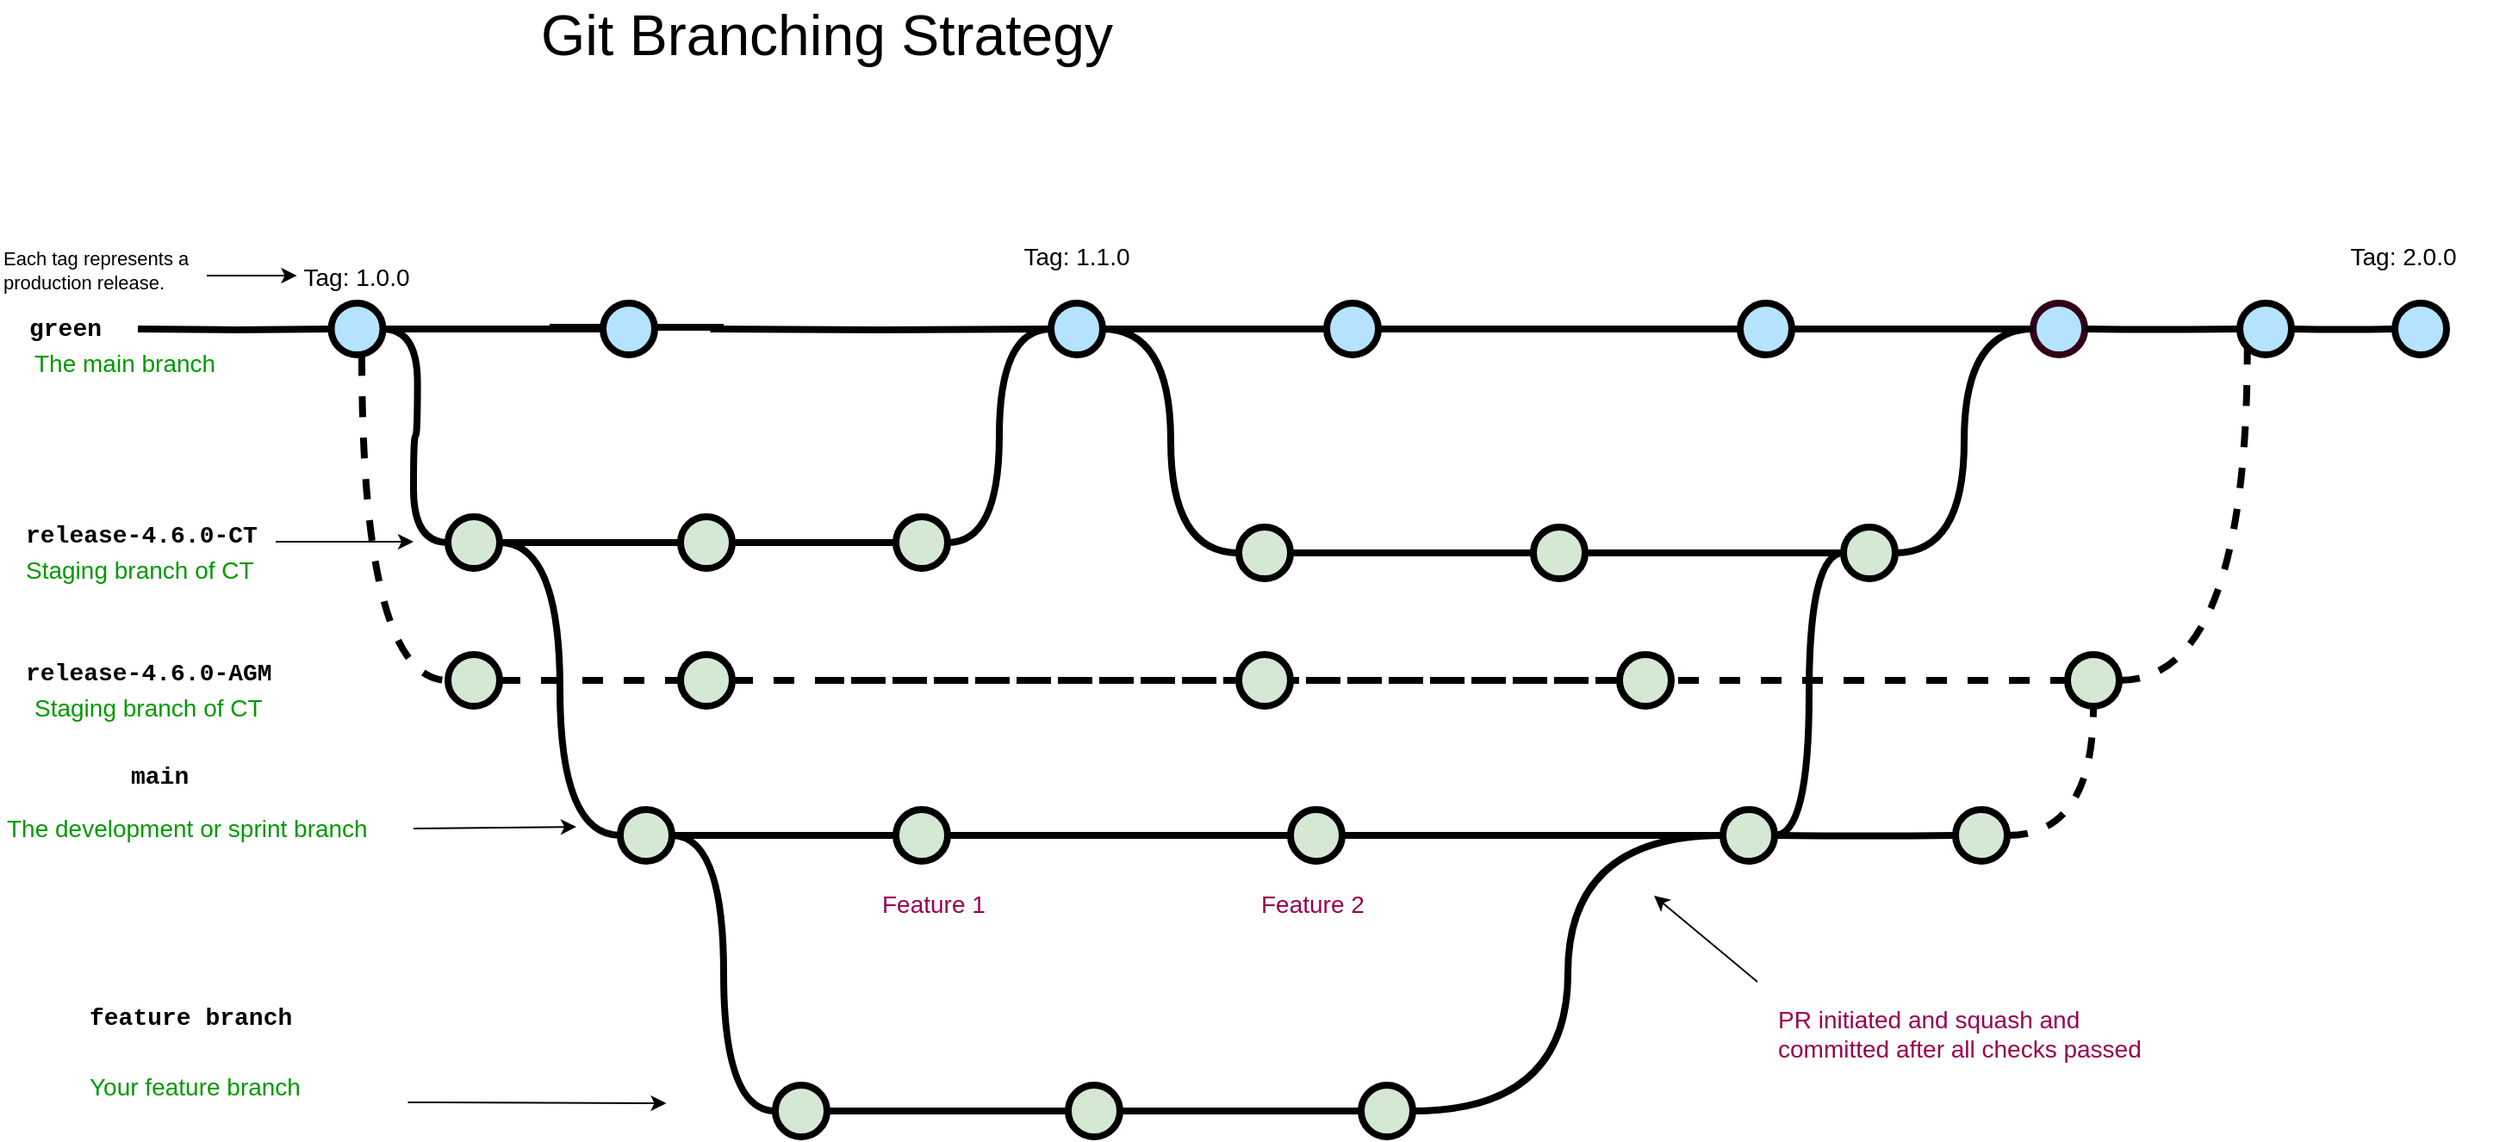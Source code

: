 <mxfile version="18.0.8" type="github"><diagram id="92qgGHZedwL5Q1Y-DCkX" name="Page-1"><mxGraphModel dx="1186" dy="708" grid="1" gridSize="10" guides="1" tooltips="1" connect="1" arrows="1" fold="1" page="1" pageScale="1" pageWidth="850" pageHeight="1100" math="0" shadow="0"><root><mxCell id="0"/><mxCell id="1" parent="0"/><mxCell id="0Go4OFcbjEMBf_jbjGhI-2" value="" style="edgeStyle=orthogonalEdgeStyle;rounded=0;html=1;jettySize=auto;orthogonalLoop=1;plain-blue;endArrow=none;endFill=0;strokeWidth=4;strokeColor=#000000;startArrow=none;" edge="1" parent="1" source="0Go4OFcbjEMBf_jbjGhI-129"><mxGeometry x="252.25" y="231" as="geometry"><mxPoint x="450" y="230" as="targetPoint"/><Array as="points"><mxPoint x="351" y="231"/><mxPoint x="351" y="230"/></Array></mxGeometry></mxCell><mxCell id="0Go4OFcbjEMBf_jbjGhI-3" style="edgeStyle=orthogonalEdgeStyle;curved=1;rounded=0;html=1;exitX=1;exitY=0.5;exitPerimeter=0;entryX=0;entryY=0.5;entryPerimeter=0;endArrow=none;endFill=0;jettySize=auto;orthogonalLoop=1;strokeWidth=4;fontSize=15;" edge="1" parent="1" source="0Go4OFcbjEMBf_jbjGhI-4" target="0Go4OFcbjEMBf_jbjGhI-12"><mxGeometry relative="1" as="geometry"/></mxCell><mxCell id="0Go4OFcbjEMBf_jbjGhI-4" value="" style="verticalLabelPosition=bottom;verticalAlign=top;html=1;strokeWidth=4;shape=mxgraph.flowchart.on-page_reference;plain-blue;gradientColor=none;fillColor=#B5E3Fe;strokeColor=#000000;" vertex="1" parent="1"><mxGeometry x="222.25" y="216" width="30" height="30" as="geometry"/></mxCell><mxCell id="0Go4OFcbjEMBf_jbjGhI-5" value="" style="edgeStyle=orthogonalEdgeStyle;curved=1;rounded=0;orthogonalLoop=1;jettySize=auto;html=1;endArrow=none;endFill=0;strokeWidth=4;entryX=0;entryY=0.5;entryDx=0;entryDy=0;entryPerimeter=0;startArrow=none;" edge="1" parent="1" source="0Go4OFcbjEMBf_jbjGhI-127" target="0Go4OFcbjEMBf_jbjGhI-8"><mxGeometry relative="1" as="geometry"><mxPoint x="694.5" y="231" as="targetPoint"/></mxGeometry></mxCell><mxCell id="0Go4OFcbjEMBf_jbjGhI-6" style="edgeStyle=orthogonalEdgeStyle;curved=1;rounded=0;orthogonalLoop=1;jettySize=auto;html=1;exitX=1;exitY=0.5;exitDx=0;exitDy=0;exitPerimeter=0;entryX=0;entryY=0.5;entryDx=0;entryDy=0;entryPerimeter=0;endArrow=none;endFill=0;strokeWidth=4;fontFamily=Courier New;fontColor=#009900;" edge="1" parent="1" source="0Go4OFcbjEMBf_jbjGhI-7" target="0Go4OFcbjEMBf_jbjGhI-44"><mxGeometry relative="1" as="geometry"/></mxCell><mxCell id="0Go4OFcbjEMBf_jbjGhI-7" value="" style="verticalLabelPosition=bottom;verticalAlign=top;html=1;strokeWidth=4;shape=mxgraph.flowchart.on-page_reference;plain-blue;gradientColor=none;strokeColor=#000000;fillColor=#B5E3FE;" vertex="1" parent="1"><mxGeometry x="640" y="216" width="30" height="30" as="geometry"/></mxCell><mxCell id="0Go4OFcbjEMBf_jbjGhI-8" value="" style="verticalLabelPosition=bottom;verticalAlign=top;html=1;strokeWidth=4;shape=mxgraph.flowchart.on-page_reference;plain-blue;gradientColor=none;strokeColor=#33001A;fillColor=#B5E3FE;" vertex="1" parent="1"><mxGeometry x="1210" y="216" width="30" height="30" as="geometry"/></mxCell><mxCell id="0Go4OFcbjEMBf_jbjGhI-9" value="" style="edgeStyle=orthogonalEdgeStyle;rounded=0;html=1;jettySize=auto;orthogonalLoop=1;strokeWidth=4;endArrow=none;endFill=0;" edge="1" parent="1" target="0Go4OFcbjEMBf_jbjGhI-4"><mxGeometry x="152.25" y="231" as="geometry"><mxPoint x="110" y="231" as="sourcePoint"/></mxGeometry></mxCell><mxCell id="0Go4OFcbjEMBf_jbjGhI-10" value="green" style="text;html=1;strokeColor=none;fillColor=none;align=center;verticalAlign=middle;whiteSpace=wrap;overflow=hidden;fontSize=14;fontStyle=1;fontFamily=Courier New;" vertex="1" parent="1"><mxGeometry x="43" y="210" width="50" height="42" as="geometry"/></mxCell><mxCell id="0Go4OFcbjEMBf_jbjGhI-11" style="edgeStyle=orthogonalEdgeStyle;curved=1;rounded=0;html=1;exitX=1;exitY=0.5;exitPerimeter=0;endArrow=none;endFill=0;jettySize=auto;orthogonalLoop=1;strokeWidth=4;fontSize=15;" edge="1" parent="1" source="0Go4OFcbjEMBf_jbjGhI-12" target="0Go4OFcbjEMBf_jbjGhI-14"><mxGeometry relative="1" as="geometry"/></mxCell><mxCell id="0Go4OFcbjEMBf_jbjGhI-12" value="" style="verticalLabelPosition=bottom;verticalAlign=top;html=1;strokeWidth=4;shape=mxgraph.flowchart.on-page_reference;plain-purple;gradientColor=none;strokeColor=#000000;fillColor=#D5E8D4;" vertex="1" parent="1"><mxGeometry x="290" y="340" width="30" height="30" as="geometry"/></mxCell><mxCell id="0Go4OFcbjEMBf_jbjGhI-13" style="edgeStyle=orthogonalEdgeStyle;curved=1;rounded=0;html=1;exitX=1;exitY=0.5;exitPerimeter=0;entryX=0;entryY=0.5;entryPerimeter=0;endArrow=none;endFill=0;jettySize=auto;orthogonalLoop=1;strokeWidth=4;fontSize=15;" edge="1" parent="1" source="0Go4OFcbjEMBf_jbjGhI-14" target="0Go4OFcbjEMBf_jbjGhI-16"><mxGeometry relative="1" as="geometry"/></mxCell><mxCell id="0Go4OFcbjEMBf_jbjGhI-14" value="" style="verticalLabelPosition=bottom;verticalAlign=top;html=1;strokeWidth=4;shape=mxgraph.flowchart.on-page_reference;plain-purple;gradientColor=none;strokeColor=#000000;fillColor=#D5E8D4;" vertex="1" parent="1"><mxGeometry x="425" y="340" width="30" height="30" as="geometry"/></mxCell><mxCell id="0Go4OFcbjEMBf_jbjGhI-15" style="edgeStyle=orthogonalEdgeStyle;curved=1;rounded=0;html=1;exitX=1;exitY=0.5;exitPerimeter=0;entryX=0;entryY=0.5;entryPerimeter=0;endArrow=none;endFill=0;jettySize=auto;orthogonalLoop=1;strokeWidth=4;fontSize=15;" edge="1" parent="1" source="0Go4OFcbjEMBf_jbjGhI-16" target="0Go4OFcbjEMBf_jbjGhI-7"><mxGeometry relative="1" as="geometry"/></mxCell><mxCell id="0Go4OFcbjEMBf_jbjGhI-16" value="" style="verticalLabelPosition=bottom;verticalAlign=top;html=1;strokeWidth=4;shape=mxgraph.flowchart.on-page_reference;plain-purple;gradientColor=none;strokeColor=#000000;fillColor=#D5E8D4;" vertex="1" parent="1"><mxGeometry x="550" y="340" width="30" height="30" as="geometry"/></mxCell><mxCell id="0Go4OFcbjEMBf_jbjGhI-17" value="release-4.6.0-CT" style="text;html=1;strokeColor=none;fillColor=none;align=left;verticalAlign=middle;whiteSpace=wrap;overflow=hidden;fontSize=14;fontStyle=1;fontFamily=Courier New;" vertex="1" parent="1"><mxGeometry x="43" y="340" width="240" height="20" as="geometry"/></mxCell><mxCell id="0Go4OFcbjEMBf_jbjGhI-18" value="" style="edgeStyle=orthogonalEdgeStyle;rounded=0;orthogonalLoop=1;jettySize=auto;html=1;endArrow=none;endFill=0;strokeWidth=4;" edge="1" parent="1" source="0Go4OFcbjEMBf_jbjGhI-21" target="0Go4OFcbjEMBf_jbjGhI-23"><mxGeometry relative="1" as="geometry"><Array as="points"><mxPoint x="490" y="525"/><mxPoint x="490" y="525"/></Array></mxGeometry></mxCell><mxCell id="0Go4OFcbjEMBf_jbjGhI-19" style="edgeStyle=orthogonalEdgeStyle;rounded=0;orthogonalLoop=1;jettySize=auto;html=1;entryX=1;entryY=0.5;entryDx=0;entryDy=0;entryPerimeter=0;endArrow=none;endFill=0;strokeWidth=4;curved=1;" edge="1" parent="1" source="0Go4OFcbjEMBf_jbjGhI-21" target="0Go4OFcbjEMBf_jbjGhI-12"><mxGeometry relative="1" as="geometry"/></mxCell><mxCell id="0Go4OFcbjEMBf_jbjGhI-20" style="edgeStyle=orthogonalEdgeStyle;curved=1;rounded=0;orthogonalLoop=1;jettySize=auto;html=1;exitX=1;exitY=0.5;exitDx=0;exitDy=0;exitPerimeter=0;entryX=0;entryY=0.5;entryDx=0;entryDy=0;entryPerimeter=0;endArrow=none;endFill=0;strokeWidth=4;fontFamily=Courier New;fontColor=#009900;" edge="1" parent="1" source="0Go4OFcbjEMBf_jbjGhI-21" target="0Go4OFcbjEMBf_jbjGhI-30"><mxGeometry relative="1" as="geometry"/></mxCell><mxCell id="0Go4OFcbjEMBf_jbjGhI-21" value="" style="verticalLabelPosition=bottom;verticalAlign=top;html=1;strokeWidth=4;shape=mxgraph.flowchart.on-page_reference;plain-purple;gradientColor=none;strokeColor=#000000;fillColor=#D5E8D4;" vertex="1" parent="1"><mxGeometry x="390" y="510" width="30" height="30" as="geometry"/></mxCell><mxCell id="0Go4OFcbjEMBf_jbjGhI-22" value="" style="edgeStyle=orthogonalEdgeStyle;curved=1;rounded=0;orthogonalLoop=1;jettySize=auto;html=1;endArrow=none;endFill=0;strokeWidth=4;" edge="1" parent="1" source="0Go4OFcbjEMBf_jbjGhI-23" target="0Go4OFcbjEMBf_jbjGhI-25"><mxGeometry relative="1" as="geometry"/></mxCell><mxCell id="0Go4OFcbjEMBf_jbjGhI-23" value="" style="verticalLabelPosition=bottom;verticalAlign=top;html=1;strokeWidth=4;shape=mxgraph.flowchart.on-page_reference;plain-purple;gradientColor=none;strokeColor=#000000;fillColor=#D5E8D4;" vertex="1" parent="1"><mxGeometry x="550" y="510" width="30" height="30" as="geometry"/></mxCell><mxCell id="0Go4OFcbjEMBf_jbjGhI-24" value="" style="edgeStyle=orthogonalEdgeStyle;curved=1;rounded=0;orthogonalLoop=1;jettySize=auto;html=1;endArrow=none;endFill=0;strokeWidth=4;fontFamily=Courier New;fontColor=#009900;" edge="1" parent="1" source="0Go4OFcbjEMBf_jbjGhI-25" target="0Go4OFcbjEMBf_jbjGhI-27"><mxGeometry relative="1" as="geometry"/></mxCell><mxCell id="0Go4OFcbjEMBf_jbjGhI-25" value="" style="verticalLabelPosition=bottom;verticalAlign=top;html=1;strokeWidth=4;shape=mxgraph.flowchart.on-page_reference;plain-purple;gradientColor=none;strokeColor=#000000;fillColor=#D5E8D4;" vertex="1" parent="1"><mxGeometry x="779" y="510" width="30" height="30" as="geometry"/></mxCell><mxCell id="0Go4OFcbjEMBf_jbjGhI-26" style="edgeStyle=orthogonalEdgeStyle;curved=1;rounded=0;orthogonalLoop=1;jettySize=auto;html=1;entryX=0;entryY=0.5;entryDx=0;entryDy=0;entryPerimeter=0;endArrow=none;endFill=0;strokeWidth=4;fontFamily=Courier New;fontColor=#009900;" edge="1" parent="1" source="0Go4OFcbjEMBf_jbjGhI-27" target="0Go4OFcbjEMBf_jbjGhI-46"><mxGeometry relative="1" as="geometry"/></mxCell><mxCell id="0Go4OFcbjEMBf_jbjGhI-27" value="" style="verticalLabelPosition=bottom;verticalAlign=top;html=1;strokeWidth=4;shape=mxgraph.flowchart.on-page_reference;plain-purple;gradientColor=none;strokeColor=#000000;fillColor=#D5E8D4;" vertex="1" parent="1"><mxGeometry x="1030" y="510" width="30" height="30" as="geometry"/></mxCell><mxCell id="0Go4OFcbjEMBf_jbjGhI-28" value="main" style="text;html=1;strokeColor=none;fillColor=none;align=left;verticalAlign=middle;whiteSpace=wrap;overflow=hidden;fontSize=14;fontStyle=1;fontFamily=Courier New;" vertex="1" parent="1"><mxGeometry x="104" y="480" width="91" height="20" as="geometry"/></mxCell><mxCell id="0Go4OFcbjEMBf_jbjGhI-29" value="" style="edgeStyle=orthogonalEdgeStyle;rounded=0;orthogonalLoop=1;jettySize=auto;html=1;endArrow=none;endFill=0;strokeWidth=4;startArrow=none;" edge="1" parent="1" source="0Go4OFcbjEMBf_jbjGhI-99" target="0Go4OFcbjEMBf_jbjGhI-32"><mxGeometry relative="1" as="geometry"/></mxCell><mxCell id="0Go4OFcbjEMBf_jbjGhI-30" value="" style="verticalLabelPosition=bottom;verticalAlign=top;html=1;strokeWidth=4;shape=mxgraph.flowchart.on-page_reference;plain-purple;gradientColor=none;strokeColor=#000000;fillColor=#D5E8D4;" vertex="1" parent="1"><mxGeometry x="480" y="670" width="30" height="30" as="geometry"/></mxCell><mxCell id="0Go4OFcbjEMBf_jbjGhI-31" style="edgeStyle=orthogonalEdgeStyle;curved=1;rounded=0;orthogonalLoop=1;jettySize=auto;html=1;exitX=1;exitY=0.5;exitDx=0;exitDy=0;exitPerimeter=0;entryX=0;entryY=0.5;entryDx=0;entryDy=0;entryPerimeter=0;endArrow=none;endFill=0;strokeWidth=4;fontFamily=Courier New;fontColor=#009900;" edge="1" parent="1" source="0Go4OFcbjEMBf_jbjGhI-32" target="0Go4OFcbjEMBf_jbjGhI-27"><mxGeometry relative="1" as="geometry"/></mxCell><mxCell id="0Go4OFcbjEMBf_jbjGhI-32" value="" style="verticalLabelPosition=bottom;verticalAlign=top;html=1;strokeWidth=4;shape=mxgraph.flowchart.on-page_reference;plain-purple;gradientColor=none;strokeColor=#000000;fillColor=#D5E8D4;" vertex="1" parent="1"><mxGeometry x="820" y="670" width="30" height="30" as="geometry"/></mxCell><mxCell id="0Go4OFcbjEMBf_jbjGhI-33" value="feature branch" style="text;html=1;strokeColor=none;fillColor=none;align=left;verticalAlign=middle;whiteSpace=wrap;overflow=hidden;fontSize=14;fontStyle=1;fontFamily=Courier New;" vertex="1" parent="1"><mxGeometry x="80" y="620" width="240" height="20" as="geometry"/></mxCell><mxCell id="0Go4OFcbjEMBf_jbjGhI-34" value="The development or sprint branch" style="text;html=1;strokeColor=none;fillColor=none;align=left;verticalAlign=middle;whiteSpace=wrap;overflow=hidden;fontSize=14;fontStyle=0;fontColor=#009900;" vertex="1" parent="1"><mxGeometry x="32.25" y="510" width="240" height="20" as="geometry"/></mxCell><mxCell id="0Go4OFcbjEMBf_jbjGhI-35" value="Your feature branch" style="text;html=1;strokeColor=none;fillColor=none;align=left;verticalAlign=middle;whiteSpace=wrap;overflow=hidden;fontSize=14;fontStyle=0;fontColor=#009900;" vertex="1" parent="1"><mxGeometry x="80" y="660" width="240" height="20" as="geometry"/></mxCell><mxCell id="0Go4OFcbjEMBf_jbjGhI-36" value="Staging branch of CT&amp;nbsp;" style="text;html=1;strokeColor=none;fillColor=none;align=left;verticalAlign=middle;whiteSpace=wrap;overflow=hidden;fontSize=14;fontStyle=0;fontColor=#009900;" vertex="1" parent="1"><mxGeometry x="43" y="360" width="240" height="20" as="geometry"/></mxCell><mxCell id="0Go4OFcbjEMBf_jbjGhI-37" value="The main branch&lt;br&gt;" style="text;html=1;strokeColor=none;fillColor=none;align=left;verticalAlign=middle;whiteSpace=wrap;overflow=hidden;fontSize=14;fontStyle=0;fontColor=#009900;" vertex="1" parent="1"><mxGeometry x="48.25" y="240" width="146.75" height="20" as="geometry"/></mxCell><mxCell id="0Go4OFcbjEMBf_jbjGhI-38" value="" style="endArrow=classic;html=1;strokeWidth=1;fontFamily=Courier New;fontColor=#009900;" edge="1" parent="1"><mxGeometry width="50" height="50" relative="1" as="geometry"><mxPoint x="266.75" y="680" as="sourcePoint"/><mxPoint x="416.75" y="680.5" as="targetPoint"/></mxGeometry></mxCell><mxCell id="0Go4OFcbjEMBf_jbjGhI-39" value="" style="endArrow=classic;html=1;strokeWidth=1;fontFamily=Courier New;fontColor=#009900;" edge="1" parent="1"><mxGeometry width="50" height="50" relative="1" as="geometry"><mxPoint x="270" y="521" as="sourcePoint"/><mxPoint x="364.5" y="520" as="targetPoint"/></mxGeometry></mxCell><mxCell id="0Go4OFcbjEMBf_jbjGhI-40" value="" style="endArrow=classic;html=1;strokeWidth=1;fontFamily=Courier New;fontColor=#009900;" edge="1" parent="1"><mxGeometry width="50" height="50" relative="1" as="geometry"><mxPoint x="190" y="354.5" as="sourcePoint"/><mxPoint x="270" y="354.5" as="targetPoint"/></mxGeometry></mxCell><mxCell id="0Go4OFcbjEMBf_jbjGhI-41" value="Tag: 1.1.0" style="text;html=1;strokeColor=none;fillColor=none;align=center;verticalAlign=middle;whiteSpace=wrap;overflow=hidden;fontSize=14;" vertex="1" parent="1"><mxGeometry x="600" y="178" width="110" height="20" as="geometry"/></mxCell><mxCell id="0Go4OFcbjEMBf_jbjGhI-42" value="Tag: 1.0.0" style="text;html=1;strokeColor=none;fillColor=none;align=center;verticalAlign=middle;whiteSpace=wrap;overflow=hidden;fontSize=14;" vertex="1" parent="1"><mxGeometry x="202.25" y="190" width="70" height="20" as="geometry"/></mxCell><mxCell id="0Go4OFcbjEMBf_jbjGhI-43" value="" style="edgeStyle=orthogonalEdgeStyle;curved=1;rounded=0;orthogonalLoop=1;jettySize=auto;html=1;endArrow=none;endFill=0;strokeWidth=4;fontFamily=Courier New;fontColor=#009900;startArrow=none;" edge="1" parent="1" source="0Go4OFcbjEMBf_jbjGhI-107" target="0Go4OFcbjEMBf_jbjGhI-46"><mxGeometry relative="1" as="geometry"/></mxCell><mxCell id="0Go4OFcbjEMBf_jbjGhI-44" value="" style="verticalLabelPosition=bottom;verticalAlign=top;html=1;strokeWidth=4;shape=mxgraph.flowchart.on-page_reference;plain-purple;gradientColor=none;strokeColor=#000000;fillColor=#D5E8D4;" vertex="1" parent="1"><mxGeometry x="749" y="346" width="30" height="30" as="geometry"/></mxCell><mxCell id="0Go4OFcbjEMBf_jbjGhI-45" style="edgeStyle=orthogonalEdgeStyle;curved=1;rounded=0;orthogonalLoop=1;jettySize=auto;html=1;entryX=0;entryY=0.5;entryDx=0;entryDy=0;entryPerimeter=0;endArrow=none;endFill=0;strokeWidth=4;fontFamily=Courier New;fontColor=#009900;" edge="1" parent="1" source="0Go4OFcbjEMBf_jbjGhI-46" target="0Go4OFcbjEMBf_jbjGhI-8"><mxGeometry relative="1" as="geometry"/></mxCell><mxCell id="0Go4OFcbjEMBf_jbjGhI-46" value="" style="verticalLabelPosition=bottom;verticalAlign=top;html=1;strokeWidth=4;shape=mxgraph.flowchart.on-page_reference;plain-purple;gradientColor=none;strokeColor=#000000;fillColor=#D5E8D4;" vertex="1" parent="1"><mxGeometry x="1100" y="346" width="30" height="30" as="geometry"/></mxCell><mxCell id="0Go4OFcbjEMBf_jbjGhI-52" value="" style="edgeStyle=orthogonalEdgeStyle;rounded=0;orthogonalLoop=1;jettySize=auto;html=1;fontSize=12;fontColor=#000000;entryX=0;entryY=0.5;entryDx=0;entryDy=0;" edge="1" parent="1" source="0Go4OFcbjEMBf_jbjGhI-53" target="0Go4OFcbjEMBf_jbjGhI-42"><mxGeometry relative="1" as="geometry"><mxPoint x="182.25" y="200" as="targetPoint"/><Array as="points"><mxPoint x="182.25" y="200"/><mxPoint x="182.25" y="200"/></Array></mxGeometry></mxCell><mxCell id="0Go4OFcbjEMBf_jbjGhI-53" value="&lt;span style=&quot;text-align: center; font-size: 11px;&quot;&gt;Each tag represents a production release.&lt;/span&gt;" style="text;html=1;strokeColor=none;fillColor=none;align=left;verticalAlign=middle;whiteSpace=wrap;overflow=hidden;fontSize=11;fontStyle=0;fontColor=#000000;" vertex="1" parent="1"><mxGeometry x="30" y="178" width="120" height="38" as="geometry"/></mxCell><mxCell id="0Go4OFcbjEMBf_jbjGhI-54" value="Git Branching Strategy" style="text;html=1;strokeColor=none;fillColor=none;align=center;verticalAlign=middle;whiteSpace=wrap;rounded=0;fontSize=33;fontColor=#000000;" vertex="1" parent="1"><mxGeometry x="241" y="40" width="538" height="40" as="geometry"/></mxCell><mxCell id="0Go4OFcbjEMBf_jbjGhI-63" value="" style="edgeStyle=orthogonalEdgeStyle;rounded=0;orthogonalLoop=1;jettySize=auto;html=1;fontSize=15;endArrow=none;endFill=0;strokeWidth=4;entryX=0;entryY=0.5;entryDx=0;entryDy=0;entryPerimeter=0;" edge="1" parent="1" target="0Go4OFcbjEMBf_jbjGhI-7"><mxGeometry relative="1" as="geometry"><mxPoint x="520.25" y="231" as="targetPoint"/><mxPoint x="442.25" y="231" as="sourcePoint"/></mxGeometry></mxCell><mxCell id="0Go4OFcbjEMBf_jbjGhI-100" value="&lt;font color=&quot;#99004d&quot;&gt;PR initiated and squash and committed after all checks passed&lt;/font&gt;" style="text;html=1;strokeColor=none;fillColor=none;align=left;verticalAlign=middle;whiteSpace=wrap;overflow=hidden;fontSize=14;fontStyle=0;fontColor=#009900;" vertex="1" parent="1"><mxGeometry x="1060" y="600" width="240" height="80" as="geometry"/></mxCell><mxCell id="0Go4OFcbjEMBf_jbjGhI-101" value="" style="endArrow=classic;html=1;strokeWidth=1;fontFamily=Courier New;fontColor=#009900;" edge="1" parent="1"><mxGeometry width="50" height="50" relative="1" as="geometry"><mxPoint x="1050" y="610" as="sourcePoint"/><mxPoint x="990" y="560" as="targetPoint"/></mxGeometry></mxCell><mxCell id="0Go4OFcbjEMBf_jbjGhI-99" value="" style="verticalLabelPosition=bottom;verticalAlign=top;html=1;strokeWidth=4;shape=mxgraph.flowchart.on-page_reference;plain-purple;gradientColor=none;strokeColor=#000000;fillColor=#D5E8D4;" vertex="1" parent="1"><mxGeometry x="650" y="670" width="30" height="30" as="geometry"/></mxCell><mxCell id="0Go4OFcbjEMBf_jbjGhI-103" value="" style="edgeStyle=orthogonalEdgeStyle;rounded=0;orthogonalLoop=1;jettySize=auto;html=1;endArrow=none;endFill=0;strokeWidth=4;" edge="1" parent="1" source="0Go4OFcbjEMBf_jbjGhI-30" target="0Go4OFcbjEMBf_jbjGhI-99"><mxGeometry relative="1" as="geometry"><mxPoint x="510" y="685" as="sourcePoint"/><mxPoint x="820" y="685" as="targetPoint"/></mxGeometry></mxCell><mxCell id="0Go4OFcbjEMBf_jbjGhI-105" value="&lt;font color=&quot;#99004d&quot;&gt;Feature 1&lt;/font&gt;" style="text;html=1;strokeColor=none;fillColor=none;align=left;verticalAlign=middle;whiteSpace=wrap;overflow=hidden;fontSize=14;fontStyle=0;fontColor=#009900;" vertex="1" parent="1"><mxGeometry x="540" y="540" width="90" height="50" as="geometry"/></mxCell><mxCell id="0Go4OFcbjEMBf_jbjGhI-106" value="&lt;font color=&quot;#99004d&quot;&gt;Feature 2&lt;/font&gt;" style="text;html=1;strokeColor=none;fillColor=none;align=left;verticalAlign=middle;whiteSpace=wrap;overflow=hidden;fontSize=14;fontStyle=0;fontColor=#009900;" vertex="1" parent="1"><mxGeometry x="760" y="540" width="90" height="50" as="geometry"/></mxCell><mxCell id="0Go4OFcbjEMBf_jbjGhI-107" value="" style="verticalLabelPosition=bottom;verticalAlign=top;html=1;strokeWidth=4;shape=mxgraph.flowchart.on-page_reference;plain-purple;gradientColor=none;strokeColor=#000000;fillColor=#D5E8D4;" vertex="1" parent="1"><mxGeometry x="920" y="346" width="30" height="30" as="geometry"/></mxCell><mxCell id="0Go4OFcbjEMBf_jbjGhI-108" value="" style="edgeStyle=orthogonalEdgeStyle;curved=1;rounded=0;orthogonalLoop=1;jettySize=auto;html=1;endArrow=none;endFill=0;strokeWidth=4;fontFamily=Courier New;fontColor=#009900;" edge="1" parent="1" source="0Go4OFcbjEMBf_jbjGhI-44" target="0Go4OFcbjEMBf_jbjGhI-107"><mxGeometry relative="1" as="geometry"><mxPoint x="750" y="361" as="sourcePoint"/><mxPoint x="1100" y="361" as="targetPoint"/></mxGeometry></mxCell><mxCell id="0Go4OFcbjEMBf_jbjGhI-109" value="" style="verticalLabelPosition=bottom;verticalAlign=top;html=1;strokeWidth=4;shape=mxgraph.flowchart.on-page_reference;plain-purple;gradientColor=none;strokeColor=#000000;fillColor=#D5E8D4;" vertex="1" parent="1"><mxGeometry x="290" y="420" width="30" height="30" as="geometry"/></mxCell><mxCell id="0Go4OFcbjEMBf_jbjGhI-110" style="edgeStyle=orthogonalEdgeStyle;curved=1;rounded=0;html=1;exitX=0.145;exitY=0.855;exitPerimeter=0;entryX=0.145;entryY=0.145;entryPerimeter=0;endArrow=none;endFill=0;jettySize=auto;orthogonalLoop=1;strokeWidth=4;fontSize=15;entryDx=0;entryDy=0;exitDx=0;exitDy=0;strokeColor=none;" edge="1" parent="1" source="0Go4OFcbjEMBf_jbjGhI-4" target="0Go4OFcbjEMBf_jbjGhI-109"><mxGeometry relative="1" as="geometry"><mxPoint x="262.25" y="241" as="sourcePoint"/><mxPoint x="300" y="365" as="targetPoint"/><Array as="points"><mxPoint x="237" y="242"/><mxPoint x="237" y="440"/><mxPoint x="290" y="440"/><mxPoint x="290" y="424"/></Array></mxGeometry></mxCell><mxCell id="0Go4OFcbjEMBf_jbjGhI-113" value="Staging branch of CT&amp;nbsp;" style="text;html=1;strokeColor=none;fillColor=none;align=left;verticalAlign=middle;whiteSpace=wrap;overflow=hidden;fontSize=14;fontStyle=0;fontColor=#009900;" vertex="1" parent="1"><mxGeometry x="47.75" y="440" width="240" height="20" as="geometry"/></mxCell><mxCell id="0Go4OFcbjEMBf_jbjGhI-114" value="release-4.6.0-AGM" style="text;html=1;strokeColor=none;fillColor=none;align=left;verticalAlign=middle;whiteSpace=wrap;overflow=hidden;fontSize=14;fontStyle=1;fontFamily=Courier New;" vertex="1" parent="1"><mxGeometry x="43" y="420" width="240" height="20" as="geometry"/></mxCell><mxCell id="0Go4OFcbjEMBf_jbjGhI-115" value="" style="verticalLabelPosition=bottom;verticalAlign=top;html=1;strokeWidth=4;shape=mxgraph.flowchart.on-page_reference;plain-purple;gradientColor=none;strokeColor=#000000;fillColor=#D5E8D4;" vertex="1" parent="1"><mxGeometry x="425" y="420" width="30" height="30" as="geometry"/></mxCell><mxCell id="0Go4OFcbjEMBf_jbjGhI-116" value="" style="verticalLabelPosition=bottom;verticalAlign=top;html=1;strokeWidth=4;shape=mxgraph.flowchart.on-page_reference;plain-purple;gradientColor=none;strokeColor=#000000;fillColor=#D5E8D4;" vertex="1" parent="1"><mxGeometry x="1230" y="420" width="30" height="30" as="geometry"/></mxCell><mxCell id="0Go4OFcbjEMBf_jbjGhI-117" style="edgeStyle=orthogonalEdgeStyle;curved=1;rounded=0;html=1;entryX=0;entryY=0.5;entryPerimeter=0;endArrow=none;endFill=0;jettySize=auto;orthogonalLoop=1;strokeWidth=4;fontSize=15;entryDx=0;entryDy=0;dashed=1;" edge="1" parent="1" source="0Go4OFcbjEMBf_jbjGhI-4" target="0Go4OFcbjEMBf_jbjGhI-109"><mxGeometry relative="1" as="geometry"><mxPoint x="240" y="260" as="sourcePoint"/><mxPoint x="300" y="365" as="targetPoint"/><Array as="points"><mxPoint x="240" y="435"/></Array></mxGeometry></mxCell><mxCell id="0Go4OFcbjEMBf_jbjGhI-118" style="edgeStyle=orthogonalEdgeStyle;rounded=0;html=1;exitX=1;exitY=0.5;exitPerimeter=0;entryX=0;entryY=0.5;entryPerimeter=0;endArrow=none;endFill=0;jettySize=auto;orthogonalLoop=1;strokeWidth=4;fontSize=15;entryDx=0;entryDy=0;exitDx=0;exitDy=0;dashed=1;startArrow=none;" edge="1" parent="1" source="0Go4OFcbjEMBf_jbjGhI-123" target="0Go4OFcbjEMBf_jbjGhI-116"><mxGeometry relative="1" as="geometry"><mxPoint x="465" y="365" as="sourcePoint"/><mxPoint x="560" y="365" as="targetPoint"/><Array as="points"><mxPoint x="510" y="435"/><mxPoint x="510" y="435"/></Array></mxGeometry></mxCell><mxCell id="0Go4OFcbjEMBf_jbjGhI-120" style="edgeStyle=orthogonalEdgeStyle;rounded=0;html=1;exitX=1;exitY=0.5;exitPerimeter=0;entryX=0;entryY=0.5;entryPerimeter=0;endArrow=none;endFill=0;jettySize=auto;orthogonalLoop=1;strokeWidth=4;fontSize=15;entryDx=0;entryDy=0;exitDx=0;exitDy=0;dashed=1;" edge="1" parent="1" source="0Go4OFcbjEMBf_jbjGhI-109" target="0Go4OFcbjEMBf_jbjGhI-115"><mxGeometry relative="1" as="geometry"><mxPoint x="465" y="445" as="sourcePoint"/><mxPoint x="560" y="445" as="targetPoint"/><Array as="points"><mxPoint x="370" y="435"/><mxPoint x="370" y="435"/></Array></mxGeometry></mxCell><mxCell id="0Go4OFcbjEMBf_jbjGhI-121" value="" style="verticalLabelPosition=bottom;verticalAlign=top;html=1;strokeWidth=4;shape=mxgraph.flowchart.on-page_reference;plain-purple;gradientColor=none;strokeColor=#000000;fillColor=#D5E8D4;" vertex="1" parent="1"><mxGeometry x="749" y="420" width="30" height="30" as="geometry"/></mxCell><mxCell id="0Go4OFcbjEMBf_jbjGhI-122" value="" style="edgeStyle=orthogonalEdgeStyle;rounded=0;html=1;exitX=1;exitY=0.5;exitPerimeter=0;entryX=0;entryY=0.5;entryPerimeter=0;endArrow=none;endFill=0;jettySize=auto;orthogonalLoop=1;strokeWidth=4;fontSize=15;entryDx=0;entryDy=0;exitDx=0;exitDy=0;dashed=1;" edge="1" parent="1" source="0Go4OFcbjEMBf_jbjGhI-115" target="0Go4OFcbjEMBf_jbjGhI-121"><mxGeometry relative="1" as="geometry"><mxPoint x="455" y="435" as="sourcePoint"/><mxPoint x="930" y="435" as="targetPoint"/><Array as="points"/></mxGeometry></mxCell><mxCell id="0Go4OFcbjEMBf_jbjGhI-123" value="" style="verticalLabelPosition=bottom;verticalAlign=top;html=1;strokeWidth=4;shape=mxgraph.flowchart.on-page_reference;plain-purple;gradientColor=none;strokeColor=#000000;fillColor=#D5E8D4;" vertex="1" parent="1"><mxGeometry x="970" y="420" width="30" height="30" as="geometry"/></mxCell><mxCell id="0Go4OFcbjEMBf_jbjGhI-125" value="" style="verticalLabelPosition=bottom;verticalAlign=top;html=1;strokeWidth=4;shape=mxgraph.flowchart.on-page_reference;plain-blue;gradientColor=none;strokeColor=#000000;fillColor=#B5E3FE;" vertex="1" parent="1"><mxGeometry x="800" y="216" width="30" height="30" as="geometry"/></mxCell><mxCell id="0Go4OFcbjEMBf_jbjGhI-126" value="" style="edgeStyle=orthogonalEdgeStyle;curved=1;rounded=0;orthogonalLoop=1;jettySize=auto;html=1;endArrow=none;endFill=0;strokeWidth=4;entryX=0;entryY=0.5;entryDx=0;entryDy=0;entryPerimeter=0;" edge="1" parent="1" source="0Go4OFcbjEMBf_jbjGhI-7" target="0Go4OFcbjEMBf_jbjGhI-125"><mxGeometry relative="1" as="geometry"><mxPoint x="1190" y="231" as="targetPoint"/><mxPoint x="670" y="231" as="sourcePoint"/></mxGeometry></mxCell><mxCell id="0Go4OFcbjEMBf_jbjGhI-127" value="" style="verticalLabelPosition=bottom;verticalAlign=top;html=1;strokeWidth=4;shape=mxgraph.flowchart.on-page_reference;plain-blue;gradientColor=none;strokeColor=#000000;fillColor=#B5E3FE;" vertex="1" parent="1"><mxGeometry x="1040" y="216" width="30" height="30" as="geometry"/></mxCell><mxCell id="0Go4OFcbjEMBf_jbjGhI-128" value="" style="edgeStyle=orthogonalEdgeStyle;curved=1;rounded=0;orthogonalLoop=1;jettySize=auto;html=1;endArrow=none;endFill=0;strokeWidth=4;entryX=0;entryY=0.5;entryDx=0;entryDy=0;entryPerimeter=0;startArrow=none;" edge="1" parent="1" source="0Go4OFcbjEMBf_jbjGhI-125" target="0Go4OFcbjEMBf_jbjGhI-127"><mxGeometry relative="1" as="geometry"><mxPoint x="1190" y="231" as="targetPoint"/><mxPoint x="830" y="231" as="sourcePoint"/></mxGeometry></mxCell><mxCell id="0Go4OFcbjEMBf_jbjGhI-129" value="" style="verticalLabelPosition=bottom;verticalAlign=top;html=1;strokeWidth=4;shape=mxgraph.flowchart.on-page_reference;plain-blue;gradientColor=none;fillColor=#B5E3Fe;strokeColor=#000000;" vertex="1" parent="1"><mxGeometry x="380" y="216" width="30" height="30" as="geometry"/></mxCell><mxCell id="0Go4OFcbjEMBf_jbjGhI-130" value="" style="edgeStyle=orthogonalEdgeStyle;rounded=0;html=1;jettySize=auto;orthogonalLoop=1;plain-blue;endArrow=none;endFill=0;strokeWidth=4;strokeColor=#000000;" edge="1" parent="1" source="0Go4OFcbjEMBf_jbjGhI-4" target="0Go4OFcbjEMBf_jbjGhI-129"><mxGeometry x="252.25" y="231" as="geometry"><mxPoint x="450" y="230" as="targetPoint"/><mxPoint x="252.25" y="231" as="sourcePoint"/><Array as="points"/></mxGeometry></mxCell><mxCell id="0Go4OFcbjEMBf_jbjGhI-135" style="edgeStyle=orthogonalEdgeStyle;rounded=0;orthogonalLoop=1;jettySize=auto;html=1;entryX=0;entryY=0.5;entryDx=0;entryDy=0;entryPerimeter=0;fontColor=#99004D;strokeColor=none;" edge="1" parent="1" source="0Go4OFcbjEMBf_jbjGhI-131" target="0Go4OFcbjEMBf_jbjGhI-134"><mxGeometry relative="1" as="geometry"/></mxCell><mxCell id="0Go4OFcbjEMBf_jbjGhI-131" value="" style="verticalLabelPosition=bottom;verticalAlign=top;html=1;strokeWidth=4;shape=mxgraph.flowchart.on-page_reference;plain-blue;gradientColor=none;strokeColor=#000000;fillColor=#B5E3FE;" vertex="1" parent="1"><mxGeometry x="1330" y="216" width="30" height="30" as="geometry"/></mxCell><mxCell id="0Go4OFcbjEMBf_jbjGhI-132" value="" style="edgeStyle=orthogonalEdgeStyle;curved=1;rounded=0;orthogonalLoop=1;jettySize=auto;html=1;endArrow=none;endFill=0;strokeWidth=4;entryX=0;entryY=0.5;entryDx=0;entryDy=0;entryPerimeter=0;startArrow=none;" edge="1" parent="1" target="0Go4OFcbjEMBf_jbjGhI-131"><mxGeometry relative="1" as="geometry"><mxPoint x="1220" y="241" as="targetPoint"/><mxPoint x="1240" y="231" as="sourcePoint"/></mxGeometry></mxCell><mxCell id="0Go4OFcbjEMBf_jbjGhI-133" style="edgeStyle=orthogonalEdgeStyle;curved=1;rounded=0;orthogonalLoop=1;jettySize=auto;html=1;entryX=0.145;entryY=0.855;entryDx=0;entryDy=0;entryPerimeter=0;endArrow=none;endFill=0;strokeWidth=4;fontFamily=Courier New;fontColor=#009900;exitX=1;exitY=0.5;exitDx=0;exitDy=0;exitPerimeter=0;dashed=1;" edge="1" parent="1" source="0Go4OFcbjEMBf_jbjGhI-116" target="0Go4OFcbjEMBf_jbjGhI-131"><mxGeometry relative="1" as="geometry"><mxPoint x="1140" y="371" as="sourcePoint"/><mxPoint x="1220" y="241" as="targetPoint"/></mxGeometry></mxCell><mxCell id="0Go4OFcbjEMBf_jbjGhI-134" value="" style="verticalLabelPosition=bottom;verticalAlign=top;html=1;strokeWidth=4;shape=mxgraph.flowchart.on-page_reference;plain-blue;gradientColor=none;strokeColor=#000000;fillColor=#B5E3FE;" vertex="1" parent="1"><mxGeometry x="1420" y="216" width="30" height="30" as="geometry"/></mxCell><mxCell id="0Go4OFcbjEMBf_jbjGhI-136" value="" style="edgeStyle=orthogonalEdgeStyle;curved=1;rounded=0;orthogonalLoop=1;jettySize=auto;html=1;endArrow=none;endFill=0;strokeWidth=4;entryX=0;entryY=0.5;entryDx=0;entryDy=0;entryPerimeter=0;startArrow=none;" edge="1" parent="1" target="0Go4OFcbjEMBf_jbjGhI-134"><mxGeometry relative="1" as="geometry"><mxPoint x="1340" y="241" as="targetPoint"/><mxPoint x="1360" y="231" as="sourcePoint"/></mxGeometry></mxCell><mxCell id="0Go4OFcbjEMBf_jbjGhI-137" value="Tag: 2.0.0" style="text;html=1;strokeColor=none;fillColor=none;align=center;verticalAlign=middle;whiteSpace=wrap;overflow=hidden;fontSize=14;" vertex="1" parent="1"><mxGeometry x="1370" y="178" width="110" height="20" as="geometry"/></mxCell><mxCell id="0Go4OFcbjEMBf_jbjGhI-138" value="" style="verticalLabelPosition=bottom;verticalAlign=top;html=1;strokeWidth=4;shape=mxgraph.flowchart.on-page_reference;plain-purple;gradientColor=none;strokeColor=#000000;fillColor=#D5E8D4;" vertex="1" parent="1"><mxGeometry x="1165" y="510" width="30" height="30" as="geometry"/></mxCell><mxCell id="0Go4OFcbjEMBf_jbjGhI-139" value="" style="edgeStyle=orthogonalEdgeStyle;curved=1;rounded=0;orthogonalLoop=1;jettySize=auto;html=1;endArrow=none;endFill=0;strokeWidth=4;fontFamily=Courier New;fontColor=#009900;entryX=0;entryY=0.5;entryDx=0;entryDy=0;entryPerimeter=0;" edge="1" parent="1" target="0Go4OFcbjEMBf_jbjGhI-138"><mxGeometry relative="1" as="geometry"><mxPoint x="1060" y="525" as="sourcePoint"/><mxPoint x="1040" y="535" as="targetPoint"/></mxGeometry></mxCell><mxCell id="0Go4OFcbjEMBf_jbjGhI-141" style="edgeStyle=orthogonalEdgeStyle;curved=1;rounded=0;orthogonalLoop=1;jettySize=auto;html=1;entryX=0.5;entryY=1;entryDx=0;entryDy=0;entryPerimeter=0;endArrow=none;endFill=0;strokeWidth=4;fontFamily=Courier New;fontColor=#009900;exitX=1;exitY=0.5;exitDx=0;exitDy=0;exitPerimeter=0;strokeColor=default;dashed=1;" edge="1" parent="1" source="0Go4OFcbjEMBf_jbjGhI-138" target="0Go4OFcbjEMBf_jbjGhI-116"><mxGeometry relative="1" as="geometry"><mxPoint x="1140" y="371" as="sourcePoint"/><mxPoint x="1220" y="241" as="targetPoint"/></mxGeometry></mxCell></root></mxGraphModel></diagram></mxfile>